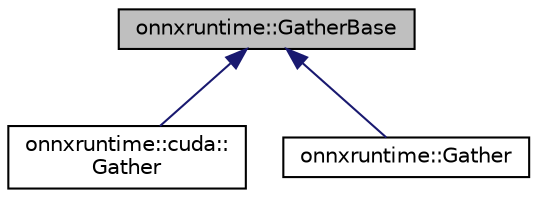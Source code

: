 digraph "onnxruntime::GatherBase"
{
  edge [fontname="Helvetica",fontsize="10",labelfontname="Helvetica",labelfontsize="10"];
  node [fontname="Helvetica",fontsize="10",shape=record];
  Node0 [label="onnxruntime::GatherBase",height=0.2,width=0.4,color="black", fillcolor="grey75", style="filled", fontcolor="black"];
  Node0 -> Node1 [dir="back",color="midnightblue",fontsize="10",style="solid"];
  Node1 [label="onnxruntime::cuda::\lGather",height=0.2,width=0.4,color="black", fillcolor="white", style="filled",URL="$classonnxruntime_1_1cuda_1_1Gather.html"];
  Node0 -> Node2 [dir="back",color="midnightblue",fontsize="10",style="solid"];
  Node2 [label="onnxruntime::Gather",height=0.2,width=0.4,color="black", fillcolor="white", style="filled",URL="$classonnxruntime_1_1Gather.html"];
}
